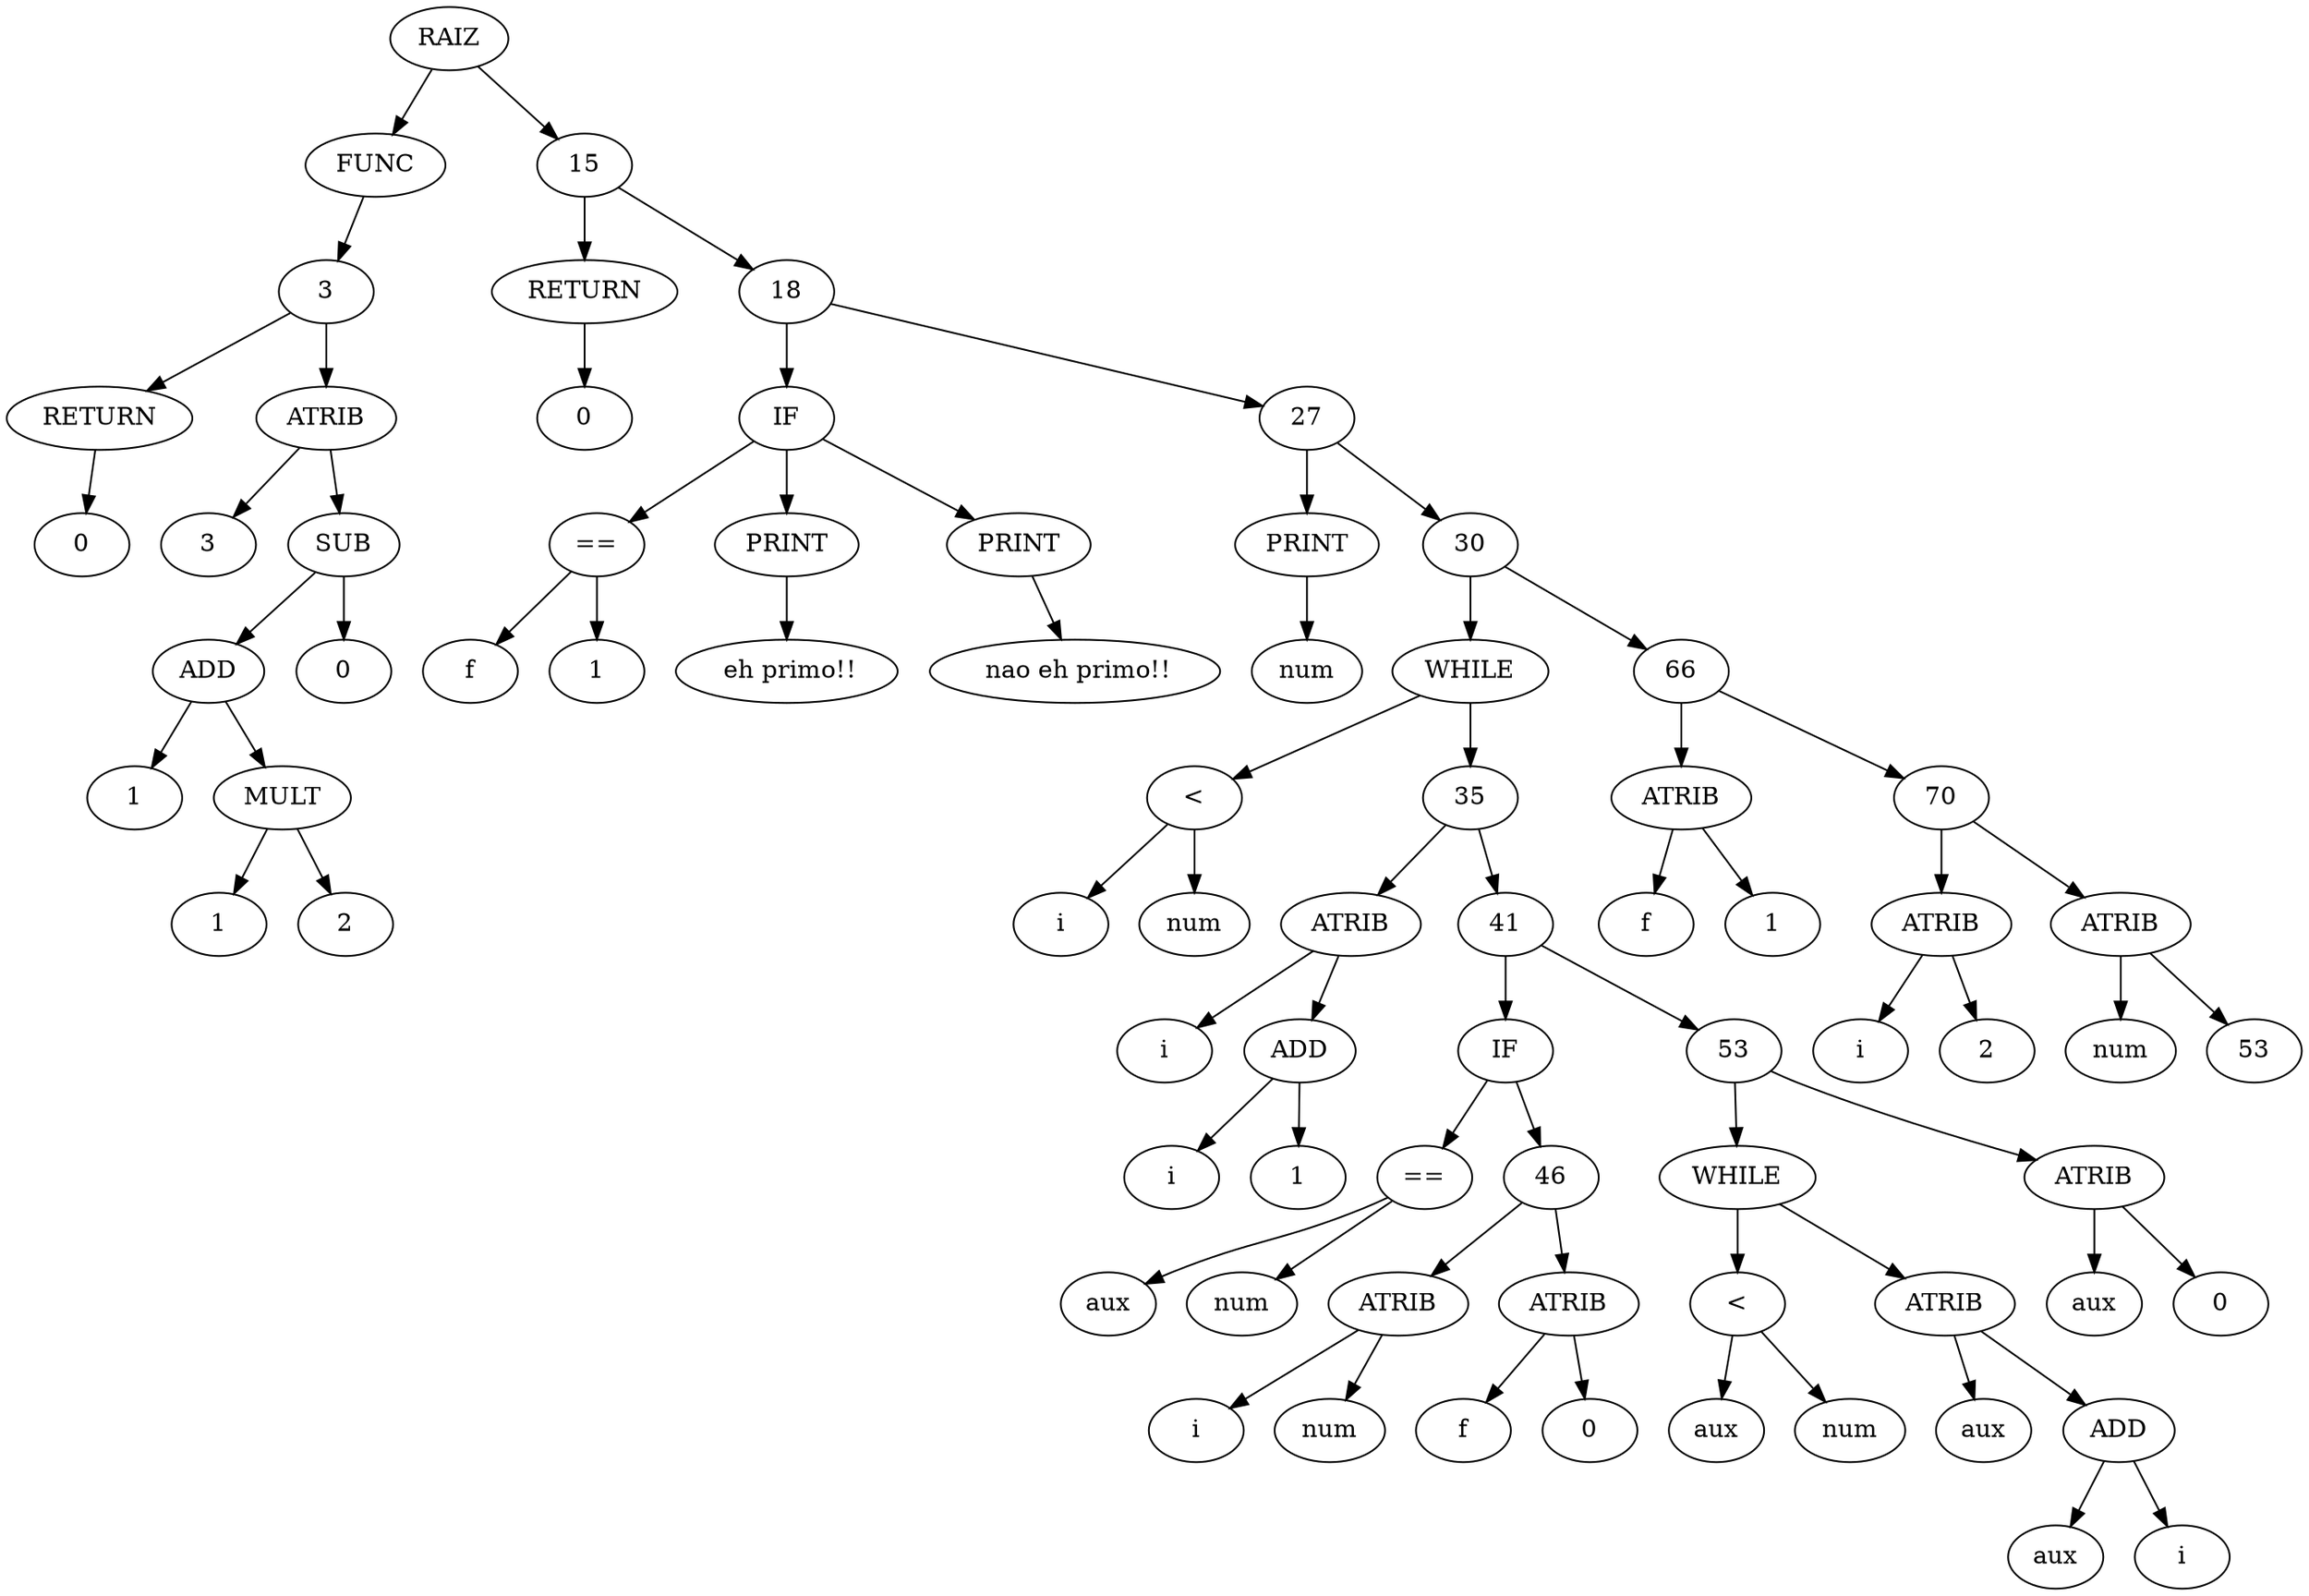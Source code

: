 digraph G {
	1 [label = "RAIZ"];
	2 [label = "FUNC"];
	4 [label = "RETURN"];
	5 [label = "0"];
	6 [label = "ATRIB"];
	7 [label = "3"];
	8 [label = "SUB"];
	9 [label = "ADD"];
	10 [label = "1"];
	11 [label = "MULT"];
	12 [label = "1"];
	13 [label = "2"];
	14 [label = "0"];
	16 [label = "RETURN"];
	17 [label = "0"];
	19 [label = "IF"];
	20 [label = "=="];
	21 [label = "f"];
	22 [label = "1"];
	23 [label = "PRINT"];
	24 [label = " eh primo!!\n"];
	25 [label = "PRINT"];
	26 [label = " nao eh primo!!\n"];
	28 [label = "PRINT"];
	29 [label = "num"];
	31 [label = "WHILE"];
	32 [label = "<"];
	33 [label = "i"];
	34 [label = "num"];
	36 [label = "ATRIB"];
	37 [label = "i"];
	38 [label = "ADD"];
	39 [label = "i"];
	40 [label = "1"];
	42 [label = "IF"];
	43 [label = "=="];
	44 [label = "aux"];
	45 [label = "num"];
	47 [label = "ATRIB"];
	48 [label = "i"];
	49 [label = "num"];
	50 [label = "ATRIB"];
	51 [label = "f"];
	52 [label = "0"];
	54 [label = "WHILE"];
	55 [label = "<"];
	56 [label = "aux"];
	57 [label = "num"];
	58 [label = "ATRIB"];
	59 [label = "aux"];
	60 [label = "ADD"];
	61 [label = "aux"];
	62 [label = "i"];
	63 [label = "ATRIB"];
	64 [label = "aux"];
	65 [label = "0"];
	67 [label = "ATRIB"];
	68 [label = "f"];
	69 [label = "1"];
	71 [label = "ATRIB"];
	72 [label = "i"];
	73 [label = "2"];
	74 [label = "ATRIB"];
	75 [label = "num"];
	76 [label = "53"];
	1 -> 2;
	2 -> 3;
	3 -> 4;
	4 -> 5;
	3 -> 6;
	6 -> 7;
	6 -> 8;
	8 -> 9;
	9 -> 10;
	9 -> 11;
	11 -> 12;
	11 -> 13;
	8 -> 14;
	1 -> 15;
	15 -> 16;
	16 -> 17;
	15 -> 18;
	18 -> 19;
	19 -> 20;
	20 -> 21;
	20 -> 22;
	19 -> 23;
	23 -> 24;
	19 -> 25;
	25 -> 26;
	18 -> 27;
	27 -> 28;
	28 -> 29;
	27 -> 30;
	30 -> 31;
	31 -> 32;
	32 -> 33;
	32 -> 34;
	31 -> 35;
	35 -> 36;
	36 -> 37;
	36 -> 38;
	38 -> 39;
	38 -> 40;
	35 -> 41;
	41 -> 42;
	42 -> 43;
	43 -> 44;
	43 -> 45;
	42 -> 46;
	46 -> 47;
	47 -> 48;
	47 -> 49;
	46 -> 50;
	50 -> 51;
	50 -> 52;
	41 -> 53;
	53 -> 54;
	54 -> 55;
	55 -> 56;
	55 -> 57;
	54 -> 58;
	58 -> 59;
	58 -> 60;
	60 -> 61;
	60 -> 62;
	53 -> 63;
	63 -> 64;
	63 -> 65;
	30 -> 66;
	66 -> 67;
	67 -> 68;
	67 -> 69;
	66 -> 70;
	70 -> 71;
	71 -> 72;
	71 -> 73;
	70 -> 74;
	74 -> 75;
	74 -> 76;
}
